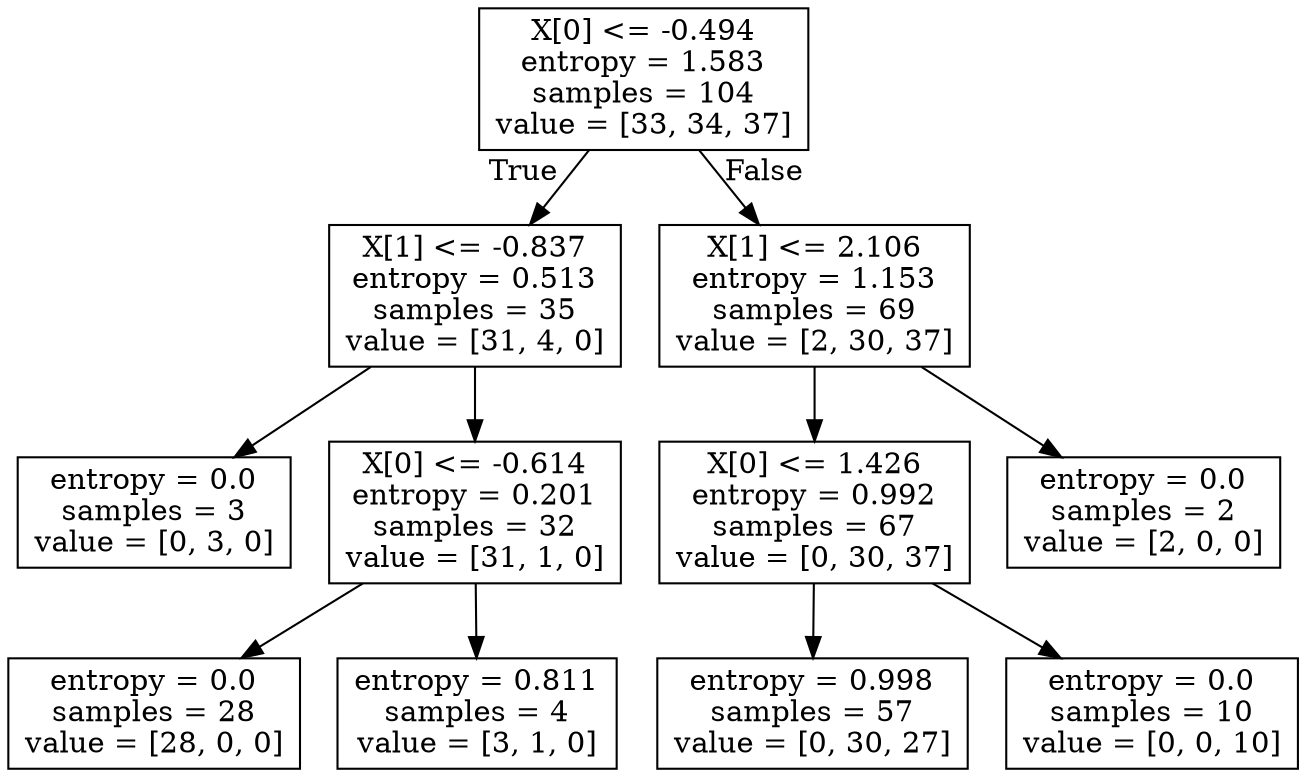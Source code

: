 digraph Tree {
node [shape=box] ;
0 [label="X[0] <= -0.494\nentropy = 1.583\nsamples = 104\nvalue = [33, 34, 37]"] ;
1 [label="X[1] <= -0.837\nentropy = 0.513\nsamples = 35\nvalue = [31, 4, 0]"] ;
0 -> 1 [labeldistance=2.5, labelangle=45, headlabel="True"] ;
2 [label="entropy = 0.0\nsamples = 3\nvalue = [0, 3, 0]"] ;
1 -> 2 ;
3 [label="X[0] <= -0.614\nentropy = 0.201\nsamples = 32\nvalue = [31, 1, 0]"] ;
1 -> 3 ;
4 [label="entropy = 0.0\nsamples = 28\nvalue = [28, 0, 0]"] ;
3 -> 4 ;
5 [label="entropy = 0.811\nsamples = 4\nvalue = [3, 1, 0]"] ;
3 -> 5 ;
6 [label="X[1] <= 2.106\nentropy = 1.153\nsamples = 69\nvalue = [2, 30, 37]"] ;
0 -> 6 [labeldistance=2.5, labelangle=-45, headlabel="False"] ;
7 [label="X[0] <= 1.426\nentropy = 0.992\nsamples = 67\nvalue = [0, 30, 37]"] ;
6 -> 7 ;
8 [label="entropy = 0.998\nsamples = 57\nvalue = [0, 30, 27]"] ;
7 -> 8 ;
9 [label="entropy = 0.0\nsamples = 10\nvalue = [0, 0, 10]"] ;
7 -> 9 ;
10 [label="entropy = 0.0\nsamples = 2\nvalue = [2, 0, 0]"] ;
6 -> 10 ;
}